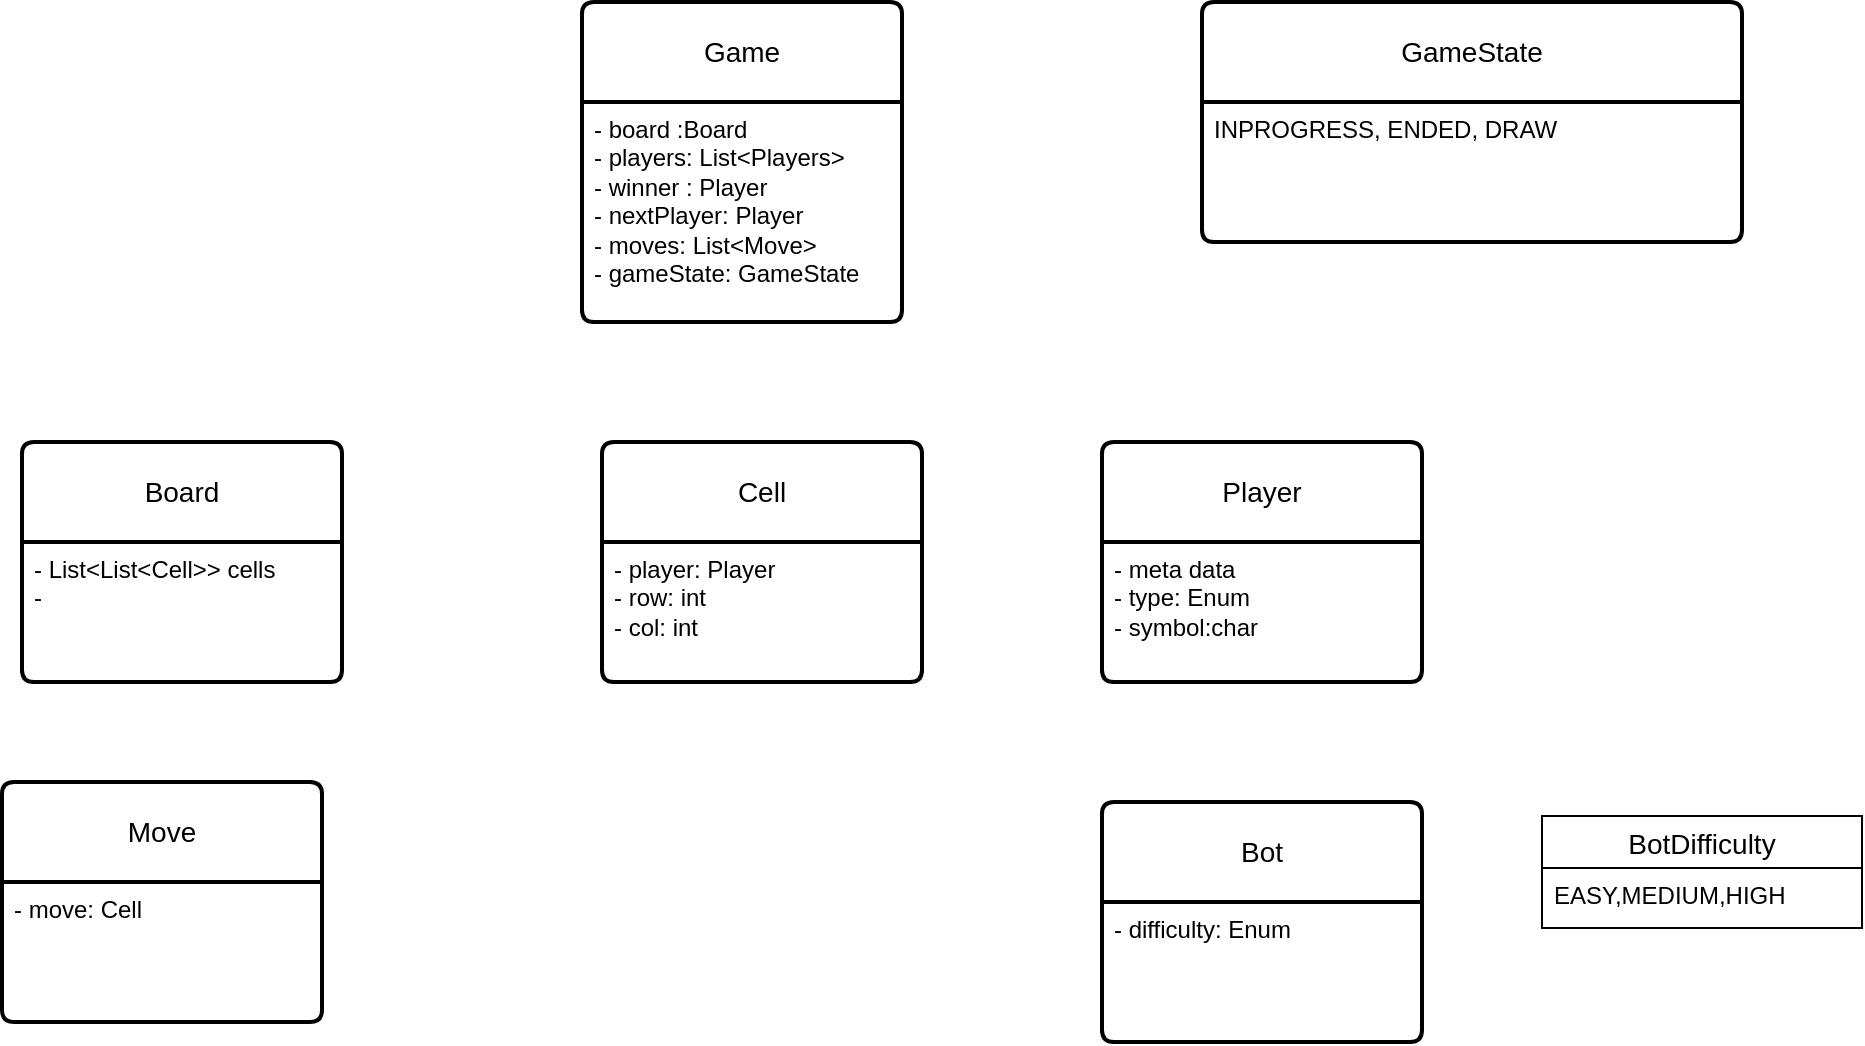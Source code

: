 <mxfile version="21.2.9" type="device">
  <diagram name="Page-1" id="n7eXwkuLUzzqFoIDcSWO">
    <mxGraphModel dx="1900" dy="1673" grid="1" gridSize="10" guides="1" tooltips="1" connect="1" arrows="1" fold="1" page="1" pageScale="1" pageWidth="850" pageHeight="1100" math="0" shadow="0">
      <root>
        <mxCell id="0" />
        <mxCell id="1" parent="0" />
        <mxCell id="7HOStQBshgkEb5CtVAGF-1" value="Board" style="swimlane;childLayout=stackLayout;horizontal=1;startSize=50;horizontalStack=0;rounded=1;fontSize=14;fontStyle=0;strokeWidth=2;resizeParent=0;resizeLast=1;shadow=0;dashed=0;align=center;arcSize=4;whiteSpace=wrap;html=1;" vertex="1" parent="1">
          <mxGeometry x="10" y="90" width="160" height="120" as="geometry" />
        </mxCell>
        <mxCell id="7HOStQBshgkEb5CtVAGF-2" value="- List&amp;lt;List&amp;lt;Cell&amp;gt;&amp;gt; cells&lt;br&gt;-&amp;nbsp;" style="align=left;strokeColor=none;fillColor=none;spacingLeft=4;fontSize=12;verticalAlign=top;resizable=0;rotatable=0;part=1;html=1;" vertex="1" parent="7HOStQBshgkEb5CtVAGF-1">
          <mxGeometry y="50" width="160" height="70" as="geometry" />
        </mxCell>
        <mxCell id="7HOStQBshgkEb5CtVAGF-3" value="Cell" style="swimlane;childLayout=stackLayout;horizontal=1;startSize=50;horizontalStack=0;rounded=1;fontSize=14;fontStyle=0;strokeWidth=2;resizeParent=0;resizeLast=1;shadow=0;dashed=0;align=center;arcSize=4;whiteSpace=wrap;html=1;" vertex="1" parent="1">
          <mxGeometry x="300" y="90" width="160" height="120" as="geometry" />
        </mxCell>
        <mxCell id="7HOStQBshgkEb5CtVAGF-4" value="- player: Player&lt;br&gt;- row: int&lt;br&gt;- col: int" style="align=left;strokeColor=none;fillColor=none;spacingLeft=4;fontSize=12;verticalAlign=top;resizable=0;rotatable=0;part=1;html=1;" vertex="1" parent="7HOStQBshgkEb5CtVAGF-3">
          <mxGeometry y="50" width="160" height="70" as="geometry" />
        </mxCell>
        <mxCell id="7HOStQBshgkEb5CtVAGF-5" value="Player" style="swimlane;childLayout=stackLayout;horizontal=1;startSize=50;horizontalStack=0;rounded=1;fontSize=14;fontStyle=0;strokeWidth=2;resizeParent=0;resizeLast=1;shadow=0;dashed=0;align=center;arcSize=4;whiteSpace=wrap;html=1;" vertex="1" parent="1">
          <mxGeometry x="550" y="90" width="160" height="120" as="geometry" />
        </mxCell>
        <mxCell id="7HOStQBshgkEb5CtVAGF-6" value="- meta data&lt;br&gt;- type: Enum&lt;br&gt;- symbol:char" style="align=left;strokeColor=none;fillColor=none;spacingLeft=4;fontSize=12;verticalAlign=top;resizable=0;rotatable=0;part=1;html=1;" vertex="1" parent="7HOStQBshgkEb5CtVAGF-5">
          <mxGeometry y="50" width="160" height="70" as="geometry" />
        </mxCell>
        <mxCell id="7HOStQBshgkEb5CtVAGF-7" value="Game" style="swimlane;childLayout=stackLayout;horizontal=1;startSize=50;horizontalStack=0;rounded=1;fontSize=14;fontStyle=0;strokeWidth=2;resizeParent=0;resizeLast=1;shadow=0;dashed=0;align=center;arcSize=4;whiteSpace=wrap;html=1;" vertex="1" parent="1">
          <mxGeometry x="290" y="-130" width="160" height="160" as="geometry" />
        </mxCell>
        <mxCell id="7HOStQBshgkEb5CtVAGF-8" value="- board :Board&lt;br&gt;- players: List&amp;lt;Players&amp;gt;&lt;br&gt;- winner : Player&lt;br&gt;- nextPlayer: Player&lt;br&gt;- moves: List&amp;lt;Move&amp;gt;&lt;br&gt;- gameState: GameState" style="align=left;strokeColor=none;fillColor=none;spacingLeft=4;fontSize=12;verticalAlign=top;resizable=0;rotatable=0;part=1;html=1;" vertex="1" parent="7HOStQBshgkEb5CtVAGF-7">
          <mxGeometry y="50" width="160" height="110" as="geometry" />
        </mxCell>
        <mxCell id="7HOStQBshgkEb5CtVAGF-9" value="Bot" style="swimlane;childLayout=stackLayout;horizontal=1;startSize=50;horizontalStack=0;rounded=1;fontSize=14;fontStyle=0;strokeWidth=2;resizeParent=0;resizeLast=1;shadow=0;dashed=0;align=center;arcSize=4;whiteSpace=wrap;html=1;" vertex="1" parent="1">
          <mxGeometry x="550" y="270" width="160" height="120" as="geometry" />
        </mxCell>
        <mxCell id="7HOStQBshgkEb5CtVAGF-10" value="- difficulty: Enum" style="align=left;strokeColor=none;fillColor=none;spacingLeft=4;fontSize=12;verticalAlign=top;resizable=0;rotatable=0;part=1;html=1;" vertex="1" parent="7HOStQBshgkEb5CtVAGF-9">
          <mxGeometry y="50" width="160" height="70" as="geometry" />
        </mxCell>
        <mxCell id="7HOStQBshgkEb5CtVAGF-13" value="Move" style="swimlane;childLayout=stackLayout;horizontal=1;startSize=50;horizontalStack=0;rounded=1;fontSize=14;fontStyle=0;strokeWidth=2;resizeParent=0;resizeLast=1;shadow=0;dashed=0;align=center;arcSize=4;whiteSpace=wrap;html=1;" vertex="1" parent="1">
          <mxGeometry y="260" width="160" height="120" as="geometry" />
        </mxCell>
        <mxCell id="7HOStQBshgkEb5CtVAGF-14" value="- move: Cell" style="align=left;strokeColor=none;fillColor=none;spacingLeft=4;fontSize=12;verticalAlign=top;resizable=0;rotatable=0;part=1;html=1;" vertex="1" parent="7HOStQBshgkEb5CtVAGF-13">
          <mxGeometry y="50" width="160" height="70" as="geometry" />
        </mxCell>
        <mxCell id="7HOStQBshgkEb5CtVAGF-15" value="BotDifficulty" style="swimlane;fontStyle=0;childLayout=stackLayout;horizontal=1;startSize=26;horizontalStack=0;resizeParent=1;resizeParentMax=0;resizeLast=0;collapsible=1;marginBottom=0;align=center;fontSize=14;" vertex="1" parent="1">
          <mxGeometry x="770" y="277" width="160" height="56" as="geometry" />
        </mxCell>
        <mxCell id="7HOStQBshgkEb5CtVAGF-17" value="EASY,MEDIUM,HIGH" style="text;strokeColor=none;fillColor=none;spacingLeft=4;spacingRight=4;overflow=hidden;rotatable=0;points=[[0,0.5],[1,0.5]];portConstraint=eastwest;fontSize=12;whiteSpace=wrap;html=1;" vertex="1" parent="7HOStQBshgkEb5CtVAGF-15">
          <mxGeometry y="26" width="160" height="30" as="geometry" />
        </mxCell>
        <mxCell id="7HOStQBshgkEb5CtVAGF-21" value="GameState" style="swimlane;childLayout=stackLayout;horizontal=1;startSize=50;horizontalStack=0;rounded=1;fontSize=14;fontStyle=0;strokeWidth=2;resizeParent=0;resizeLast=1;shadow=0;dashed=0;align=center;arcSize=4;whiteSpace=wrap;html=1;" vertex="1" parent="1">
          <mxGeometry x="600" y="-130" width="270" height="120" as="geometry" />
        </mxCell>
        <mxCell id="7HOStQBshgkEb5CtVAGF-22" value="INPROGRESS, ENDED, DRAW" style="align=left;strokeColor=none;fillColor=none;spacingLeft=4;fontSize=12;verticalAlign=top;resizable=0;rotatable=0;part=1;html=1;" vertex="1" parent="7HOStQBshgkEb5CtVAGF-21">
          <mxGeometry y="50" width="270" height="70" as="geometry" />
        </mxCell>
      </root>
    </mxGraphModel>
  </diagram>
</mxfile>
